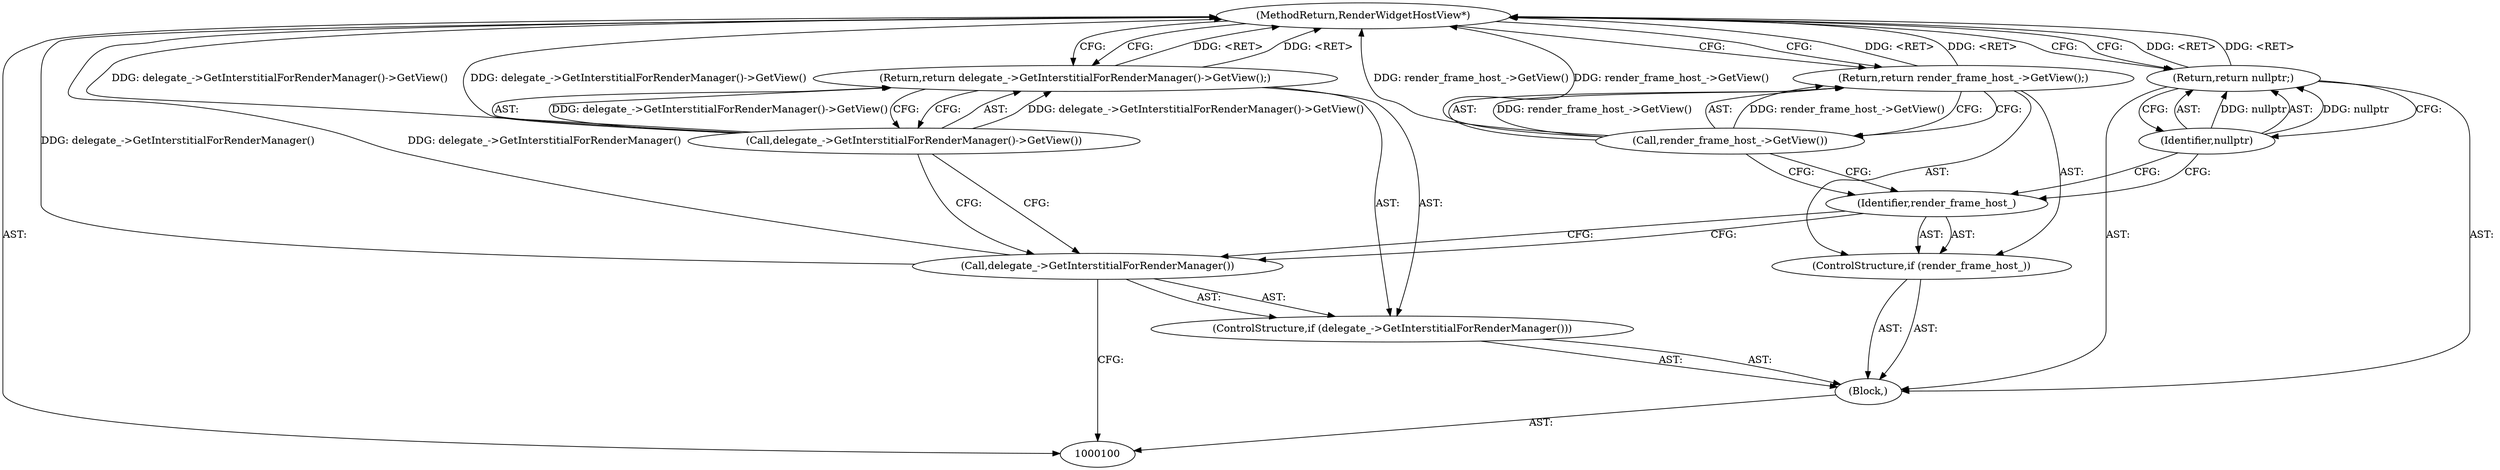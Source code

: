 digraph "0_Chrome_adca986a53b31b6da4cb22f8e755f6856daea89a_2" {
"1000112" [label="(MethodReturn,RenderWidgetHostView*)"];
"1000101" [label="(Block,)"];
"1000102" [label="(ControlStructure,if (delegate_->GetInterstitialForRenderManager()))"];
"1000103" [label="(Call,delegate_->GetInterstitialForRenderManager())"];
"1000105" [label="(Call,delegate_->GetInterstitialForRenderManager()->GetView())"];
"1000104" [label="(Return,return delegate_->GetInterstitialForRenderManager()->GetView();)"];
"1000106" [label="(ControlStructure,if (render_frame_host_))"];
"1000107" [label="(Identifier,render_frame_host_)"];
"1000109" [label="(Call,render_frame_host_->GetView())"];
"1000108" [label="(Return,return render_frame_host_->GetView();)"];
"1000111" [label="(Identifier,nullptr)"];
"1000110" [label="(Return,return nullptr;)"];
"1000112" -> "1000100"  [label="AST: "];
"1000112" -> "1000104"  [label="CFG: "];
"1000112" -> "1000108"  [label="CFG: "];
"1000112" -> "1000110"  [label="CFG: "];
"1000108" -> "1000112"  [label="DDG: <RET>"];
"1000105" -> "1000112"  [label="DDG: delegate_->GetInterstitialForRenderManager()->GetView()"];
"1000103" -> "1000112"  [label="DDG: delegate_->GetInterstitialForRenderManager()"];
"1000109" -> "1000112"  [label="DDG: render_frame_host_->GetView()"];
"1000110" -> "1000112"  [label="DDG: <RET>"];
"1000104" -> "1000112"  [label="DDG: <RET>"];
"1000101" -> "1000100"  [label="AST: "];
"1000102" -> "1000101"  [label="AST: "];
"1000106" -> "1000101"  [label="AST: "];
"1000110" -> "1000101"  [label="AST: "];
"1000102" -> "1000101"  [label="AST: "];
"1000103" -> "1000102"  [label="AST: "];
"1000104" -> "1000102"  [label="AST: "];
"1000103" -> "1000102"  [label="AST: "];
"1000103" -> "1000100"  [label="CFG: "];
"1000105" -> "1000103"  [label="CFG: "];
"1000107" -> "1000103"  [label="CFG: "];
"1000103" -> "1000112"  [label="DDG: delegate_->GetInterstitialForRenderManager()"];
"1000105" -> "1000104"  [label="AST: "];
"1000105" -> "1000103"  [label="CFG: "];
"1000104" -> "1000105"  [label="CFG: "];
"1000105" -> "1000112"  [label="DDG: delegate_->GetInterstitialForRenderManager()->GetView()"];
"1000105" -> "1000104"  [label="DDG: delegate_->GetInterstitialForRenderManager()->GetView()"];
"1000104" -> "1000102"  [label="AST: "];
"1000104" -> "1000105"  [label="CFG: "];
"1000105" -> "1000104"  [label="AST: "];
"1000112" -> "1000104"  [label="CFG: "];
"1000104" -> "1000112"  [label="DDG: <RET>"];
"1000105" -> "1000104"  [label="DDG: delegate_->GetInterstitialForRenderManager()->GetView()"];
"1000106" -> "1000101"  [label="AST: "];
"1000107" -> "1000106"  [label="AST: "];
"1000108" -> "1000106"  [label="AST: "];
"1000107" -> "1000106"  [label="AST: "];
"1000107" -> "1000103"  [label="CFG: "];
"1000109" -> "1000107"  [label="CFG: "];
"1000111" -> "1000107"  [label="CFG: "];
"1000109" -> "1000108"  [label="AST: "];
"1000109" -> "1000107"  [label="CFG: "];
"1000108" -> "1000109"  [label="CFG: "];
"1000109" -> "1000112"  [label="DDG: render_frame_host_->GetView()"];
"1000109" -> "1000108"  [label="DDG: render_frame_host_->GetView()"];
"1000108" -> "1000106"  [label="AST: "];
"1000108" -> "1000109"  [label="CFG: "];
"1000109" -> "1000108"  [label="AST: "];
"1000112" -> "1000108"  [label="CFG: "];
"1000108" -> "1000112"  [label="DDG: <RET>"];
"1000109" -> "1000108"  [label="DDG: render_frame_host_->GetView()"];
"1000111" -> "1000110"  [label="AST: "];
"1000111" -> "1000107"  [label="CFG: "];
"1000110" -> "1000111"  [label="CFG: "];
"1000111" -> "1000110"  [label="DDG: nullptr"];
"1000110" -> "1000101"  [label="AST: "];
"1000110" -> "1000111"  [label="CFG: "];
"1000111" -> "1000110"  [label="AST: "];
"1000112" -> "1000110"  [label="CFG: "];
"1000110" -> "1000112"  [label="DDG: <RET>"];
"1000111" -> "1000110"  [label="DDG: nullptr"];
}
